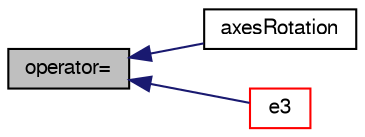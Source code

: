 digraph "operator="
{
  bgcolor="transparent";
  edge [fontname="FreeSans",fontsize="10",labelfontname="FreeSans",labelfontsize="10"];
  node [fontname="FreeSans",fontsize="10",shape=record];
  rankdir="LR";
  Node1365 [label="operator=",height=0.2,width=0.4,color="black", fillcolor="grey75", style="filled", fontcolor="black"];
  Node1365 -> Node1366 [dir="back",color="midnightblue",fontsize="10",style="solid",fontname="FreeSans"];
  Node1366 [label="axesRotation",height=0.2,width=0.4,color="black",URL="$a24990.html#a1551743ba2ff02d184bf25525a7a5703",tooltip="Construct from dictionary. "];
  Node1365 -> Node1367 [dir="back",color="midnightblue",fontsize="10",style="solid",fontname="FreeSans"];
  Node1367 [label="e3",height=0.2,width=0.4,color="red",URL="$a24990.html#ac1398080ba7864f25e4619dc2e602dee",tooltip="Return local Cartesian z-axis. "];
}
